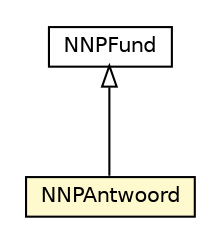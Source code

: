 #!/usr/local/bin/dot
#
# Class diagram 
# Generated by UMLGraph version R5_6-24-gf6e263 (http://www.umlgraph.org/)
#

digraph G {
	edge [fontname="Helvetica",fontsize=10,labelfontname="Helvetica",labelfontsize=10];
	node [fontname="Helvetica",fontsize=10,shape=plaintext];
	nodesep=0.25;
	ranksep=0.5;
	// nl.egem.stuf.sector.bg._0204.NNPAntwoord
	c109307 [label=<<table title="nl.egem.stuf.sector.bg._0204.NNPAntwoord" border="0" cellborder="1" cellspacing="0" cellpadding="2" port="p" bgcolor="lemonChiffon" href="./NNPAntwoord.html">
		<tr><td><table border="0" cellspacing="0" cellpadding="1">
<tr><td align="center" balign="center"> NNPAntwoord </td></tr>
		</table></td></tr>
		</table>>, URL="./NNPAntwoord.html", fontname="Helvetica", fontcolor="black", fontsize=10.0];
	// nl.egem.stuf.sector.bg._0204.NNPFund
	c109654 [label=<<table title="nl.egem.stuf.sector.bg._0204.NNPFund" border="0" cellborder="1" cellspacing="0" cellpadding="2" port="p" href="./NNPFund.html">
		<tr><td><table border="0" cellspacing="0" cellpadding="1">
<tr><td align="center" balign="center"> NNPFund </td></tr>
		</table></td></tr>
		</table>>, URL="./NNPFund.html", fontname="Helvetica", fontcolor="black", fontsize=10.0];
	//nl.egem.stuf.sector.bg._0204.NNPAntwoord extends nl.egem.stuf.sector.bg._0204.NNPFund
	c109654:p -> c109307:p [dir=back,arrowtail=empty];
}


